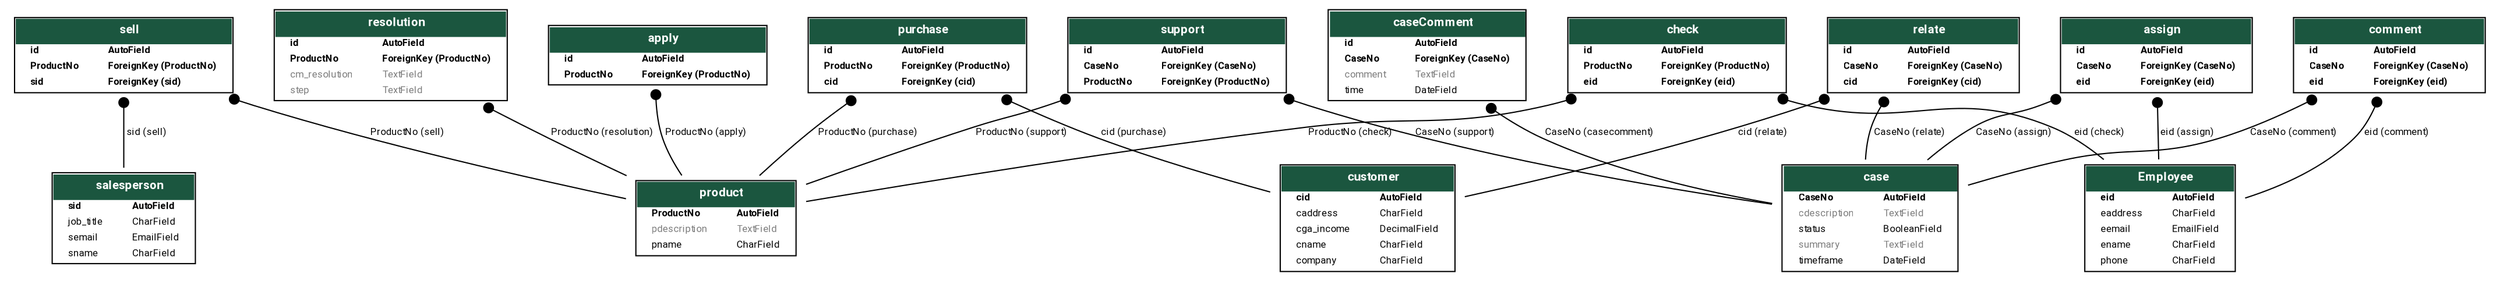 digraph model_graph {
  // Dotfile by Django-Extensions graph_models
  // Created: 2020-04-22 19:48
  // Cli Options: test_app

  fontname = "Roboto"
  fontsize = 8
  splines  = true

  node [
    fontname = "Roboto"
    fontsize = 8
    shape = "plaintext"
  ]

  edge [
    fontname = "Roboto"
    fontsize = 8
  ]

  // Labels


  test_app_models_product [label=<
    <TABLE BGCOLOR="white" BORDER="1" CELLBORDER="0" CELLSPACING="0">
    <TR><TD COLSPAN="2" CELLPADDING="5" ALIGN="CENTER" BGCOLOR="#1b563f">
    <FONT FACE="Roboto" COLOR="white" POINT-SIZE="10"><B>
    product
    </B></FONT></TD></TR>
  
  
    <TR><TD ALIGN="LEFT" BORDER="0">
    <FONT FACE="Roboto"><B>ProductNo</B></FONT>
    </TD><TD ALIGN="LEFT">
    <FONT FACE="Roboto"><B>AutoField</B></FONT>
    </TD></TR>
  
  
  
    <TR><TD ALIGN="LEFT" BORDER="0">
    <FONT COLOR="#7B7B7B" FACE="Roboto">pdescription</FONT>
    </TD><TD ALIGN="LEFT">
    <FONT COLOR="#7B7B7B" FACE="Roboto">TextField</FONT>
    </TD></TR>
  
  
  
    <TR><TD ALIGN="LEFT" BORDER="0">
    <FONT FACE="Roboto">pname</FONT>
    </TD><TD ALIGN="LEFT">
    <FONT FACE="Roboto">CharField</FONT>
    </TD></TR>
  
  
    </TABLE>
    >]

  test_app_models_customer [label=<
    <TABLE BGCOLOR="white" BORDER="1" CELLBORDER="0" CELLSPACING="0">
    <TR><TD COLSPAN="2" CELLPADDING="5" ALIGN="CENTER" BGCOLOR="#1b563f">
    <FONT FACE="Roboto" COLOR="white" POINT-SIZE="10"><B>
    customer
    </B></FONT></TD></TR>
  
  
    <TR><TD ALIGN="LEFT" BORDER="0">
    <FONT FACE="Roboto"><B>cid</B></FONT>
    </TD><TD ALIGN="LEFT">
    <FONT FACE="Roboto"><B>AutoField</B></FONT>
    </TD></TR>
  
  
  
    <TR><TD ALIGN="LEFT" BORDER="0">
    <FONT FACE="Roboto">caddress</FONT>
    </TD><TD ALIGN="LEFT">
    <FONT FACE="Roboto">CharField</FONT>
    </TD></TR>
  
  
  
    <TR><TD ALIGN="LEFT" BORDER="0">
    <FONT FACE="Roboto">cga_income</FONT>
    </TD><TD ALIGN="LEFT">
    <FONT FACE="Roboto">DecimalField</FONT>
    </TD></TR>
  
  
  
    <TR><TD ALIGN="LEFT" BORDER="0">
    <FONT FACE="Roboto">cname</FONT>
    </TD><TD ALIGN="LEFT">
    <FONT FACE="Roboto">CharField</FONT>
    </TD></TR>
  
  
  
    <TR><TD ALIGN="LEFT" BORDER="0">
    <FONT FACE="Roboto">company</FONT>
    </TD><TD ALIGN="LEFT">
    <FONT FACE="Roboto">CharField</FONT>
    </TD></TR>
  
  
    </TABLE>
    >]

  test_app_models_case [label=<
    <TABLE BGCOLOR="white" BORDER="1" CELLBORDER="0" CELLSPACING="0">
    <TR><TD COLSPAN="2" CELLPADDING="5" ALIGN="CENTER" BGCOLOR="#1b563f">
    <FONT FACE="Roboto" COLOR="white" POINT-SIZE="10"><B>
    case
    </B></FONT></TD></TR>
  
  
    <TR><TD ALIGN="LEFT" BORDER="0">
    <FONT FACE="Roboto"><B>CaseNo</B></FONT>
    </TD><TD ALIGN="LEFT">
    <FONT FACE="Roboto"><B>AutoField</B></FONT>
    </TD></TR>
  
  
  
    <TR><TD ALIGN="LEFT" BORDER="0">
    <FONT COLOR="#7B7B7B" FACE="Roboto">cdescription</FONT>
    </TD><TD ALIGN="LEFT">
    <FONT COLOR="#7B7B7B" FACE="Roboto">TextField</FONT>
    </TD></TR>
  
  
  
    <TR><TD ALIGN="LEFT" BORDER="0">
    <FONT FACE="Roboto">status</FONT>
    </TD><TD ALIGN="LEFT">
    <FONT FACE="Roboto">BooleanField</FONT>
    </TD></TR>
  
  
  
    <TR><TD ALIGN="LEFT" BORDER="0">
    <FONT COLOR="#7B7B7B" FACE="Roboto">summary</FONT>
    </TD><TD ALIGN="LEFT">
    <FONT COLOR="#7B7B7B" FACE="Roboto">TextField</FONT>
    </TD></TR>
  
  
  
    <TR><TD ALIGN="LEFT" BORDER="0">
    <FONT FACE="Roboto">timeframe</FONT>
    </TD><TD ALIGN="LEFT">
    <FONT FACE="Roboto">DateField</FONT>
    </TD></TR>
  
  
    </TABLE>
    >]

  test_app_models_salesperson [label=<
    <TABLE BGCOLOR="white" BORDER="1" CELLBORDER="0" CELLSPACING="0">
    <TR><TD COLSPAN="2" CELLPADDING="5" ALIGN="CENTER" BGCOLOR="#1b563f">
    <FONT FACE="Roboto" COLOR="white" POINT-SIZE="10"><B>
    salesperson
    </B></FONT></TD></TR>
  
  
    <TR><TD ALIGN="LEFT" BORDER="0">
    <FONT FACE="Roboto"><B>sid</B></FONT>
    </TD><TD ALIGN="LEFT">
    <FONT FACE="Roboto"><B>AutoField</B></FONT>
    </TD></TR>
  
  
  
    <TR><TD ALIGN="LEFT" BORDER="0">
    <FONT FACE="Roboto">job_title</FONT>
    </TD><TD ALIGN="LEFT">
    <FONT FACE="Roboto">CharField</FONT>
    </TD></TR>
  
  
  
    <TR><TD ALIGN="LEFT" BORDER="0">
    <FONT FACE="Roboto">semail</FONT>
    </TD><TD ALIGN="LEFT">
    <FONT FACE="Roboto">EmailField</FONT>
    </TD></TR>
  
  
  
    <TR><TD ALIGN="LEFT" BORDER="0">
    <FONT FACE="Roboto">sname</FONT>
    </TD><TD ALIGN="LEFT">
    <FONT FACE="Roboto">CharField</FONT>
    </TD></TR>
  
  
    </TABLE>
    >]

  test_app_models_Employee [label=<
    <TABLE BGCOLOR="white" BORDER="1" CELLBORDER="0" CELLSPACING="0">
    <TR><TD COLSPAN="2" CELLPADDING="5" ALIGN="CENTER" BGCOLOR="#1b563f">
    <FONT FACE="Roboto" COLOR="white" POINT-SIZE="10"><B>
    Employee
    </B></FONT></TD></TR>
  
  
    <TR><TD ALIGN="LEFT" BORDER="0">
    <FONT FACE="Roboto"><B>eid</B></FONT>
    </TD><TD ALIGN="LEFT">
    <FONT FACE="Roboto"><B>AutoField</B></FONT>
    </TD></TR>
  
  
  
    <TR><TD ALIGN="LEFT" BORDER="0">
    <FONT FACE="Roboto">eaddress</FONT>
    </TD><TD ALIGN="LEFT">
    <FONT FACE="Roboto">CharField</FONT>
    </TD></TR>
  
  
  
    <TR><TD ALIGN="LEFT" BORDER="0">
    <FONT FACE="Roboto">eemail</FONT>
    </TD><TD ALIGN="LEFT">
    <FONT FACE="Roboto">EmailField</FONT>
    </TD></TR>
  
  
  
    <TR><TD ALIGN="LEFT" BORDER="0">
    <FONT FACE="Roboto">ename</FONT>
    </TD><TD ALIGN="LEFT">
    <FONT FACE="Roboto">CharField</FONT>
    </TD></TR>
  
  
  
    <TR><TD ALIGN="LEFT" BORDER="0">
    <FONT FACE="Roboto">phone</FONT>
    </TD><TD ALIGN="LEFT">
    <FONT FACE="Roboto">CharField</FONT>
    </TD></TR>
  
  
    </TABLE>
    >]

  test_app_models_resolution [label=<
    <TABLE BGCOLOR="white" BORDER="1" CELLBORDER="0" CELLSPACING="0">
    <TR><TD COLSPAN="2" CELLPADDING="5" ALIGN="CENTER" BGCOLOR="#1b563f">
    <FONT FACE="Roboto" COLOR="white" POINT-SIZE="10"><B>
    resolution
    </B></FONT></TD></TR>
  
  
    <TR><TD ALIGN="LEFT" BORDER="0">
    <FONT FACE="Roboto"><B>id</B></FONT>
    </TD><TD ALIGN="LEFT">
    <FONT FACE="Roboto"><B>AutoField</B></FONT>
    </TD></TR>
  
  
  
    <TR><TD ALIGN="LEFT" BORDER="0">
    <FONT FACE="Roboto"><B>ProductNo</B></FONT>
    </TD><TD ALIGN="LEFT">
    <FONT FACE="Roboto"><B>ForeignKey (ProductNo)</B></FONT>
    </TD></TR>
  
  
  
    <TR><TD ALIGN="LEFT" BORDER="0">
    <FONT COLOR="#7B7B7B" FACE="Roboto">cm_resolution</FONT>
    </TD><TD ALIGN="LEFT">
    <FONT COLOR="#7B7B7B" FACE="Roboto">TextField</FONT>
    </TD></TR>
  
  
  
    <TR><TD ALIGN="LEFT" BORDER="0">
    <FONT COLOR="#7B7B7B" FACE="Roboto">step</FONT>
    </TD><TD ALIGN="LEFT">
    <FONT COLOR="#7B7B7B" FACE="Roboto">TextField</FONT>
    </TD></TR>
  
  
    </TABLE>
    >]

  test_app_models_caseComment [label=<
    <TABLE BGCOLOR="white" BORDER="1" CELLBORDER="0" CELLSPACING="0">
    <TR><TD COLSPAN="2" CELLPADDING="5" ALIGN="CENTER" BGCOLOR="#1b563f">
    <FONT FACE="Roboto" COLOR="white" POINT-SIZE="10"><B>
    caseComment
    </B></FONT></TD></TR>
  
  
    <TR><TD ALIGN="LEFT" BORDER="0">
    <FONT FACE="Roboto"><B>id</B></FONT>
    </TD><TD ALIGN="LEFT">
    <FONT FACE="Roboto"><B>AutoField</B></FONT>
    </TD></TR>
  
  
  
    <TR><TD ALIGN="LEFT" BORDER="0">
    <FONT FACE="Roboto"><B>CaseNo</B></FONT>
    </TD><TD ALIGN="LEFT">
    <FONT FACE="Roboto"><B>ForeignKey (CaseNo)</B></FONT>
    </TD></TR>
  
  
  
    <TR><TD ALIGN="LEFT" BORDER="0">
    <FONT COLOR="#7B7B7B" FACE="Roboto">comment</FONT>
    </TD><TD ALIGN="LEFT">
    <FONT COLOR="#7B7B7B" FACE="Roboto">TextField</FONT>
    </TD></TR>
  
  
  
    <TR><TD ALIGN="LEFT" BORDER="0">
    <FONT FACE="Roboto">time</FONT>
    </TD><TD ALIGN="LEFT">
    <FONT FACE="Roboto">DateField</FONT>
    </TD></TR>
  
  
    </TABLE>
    >]

  test_app_models_purchase [label=<
    <TABLE BGCOLOR="white" BORDER="1" CELLBORDER="0" CELLSPACING="0">
    <TR><TD COLSPAN="2" CELLPADDING="5" ALIGN="CENTER" BGCOLOR="#1b563f">
    <FONT FACE="Roboto" COLOR="white" POINT-SIZE="10"><B>
    purchase
    </B></FONT></TD></TR>
  
  
    <TR><TD ALIGN="LEFT" BORDER="0">
    <FONT FACE="Roboto"><B>id</B></FONT>
    </TD><TD ALIGN="LEFT">
    <FONT FACE="Roboto"><B>AutoField</B></FONT>
    </TD></TR>
  
  
  
    <TR><TD ALIGN="LEFT" BORDER="0">
    <FONT FACE="Roboto"><B>ProductNo</B></FONT>
    </TD><TD ALIGN="LEFT">
    <FONT FACE="Roboto"><B>ForeignKey (ProductNo)</B></FONT>
    </TD></TR>
  
  
  
    <TR><TD ALIGN="LEFT" BORDER="0">
    <FONT FACE="Roboto"><B>cid</B></FONT>
    </TD><TD ALIGN="LEFT">
    <FONT FACE="Roboto"><B>ForeignKey (cid)</B></FONT>
    </TD></TR>
  
  
    </TABLE>
    >]

  test_app_models_relate [label=<
    <TABLE BGCOLOR="white" BORDER="1" CELLBORDER="0" CELLSPACING="0">
    <TR><TD COLSPAN="2" CELLPADDING="5" ALIGN="CENTER" BGCOLOR="#1b563f">
    <FONT FACE="Roboto" COLOR="white" POINT-SIZE="10"><B>
    relate
    </B></FONT></TD></TR>
  
  
    <TR><TD ALIGN="LEFT" BORDER="0">
    <FONT FACE="Roboto"><B>id</B></FONT>
    </TD><TD ALIGN="LEFT">
    <FONT FACE="Roboto"><B>AutoField</B></FONT>
    </TD></TR>
  
  
  
    <TR><TD ALIGN="LEFT" BORDER="0">
    <FONT FACE="Roboto"><B>CaseNo</B></FONT>
    </TD><TD ALIGN="LEFT">
    <FONT FACE="Roboto"><B>ForeignKey (CaseNo)</B></FONT>
    </TD></TR>
  
  
  
    <TR><TD ALIGN="LEFT" BORDER="0">
    <FONT FACE="Roboto"><B>cid</B></FONT>
    </TD><TD ALIGN="LEFT">
    <FONT FACE="Roboto"><B>ForeignKey (cid)</B></FONT>
    </TD></TR>
  
  
    </TABLE>
    >]

  test_app_models_support [label=<
    <TABLE BGCOLOR="white" BORDER="1" CELLBORDER="0" CELLSPACING="0">
    <TR><TD COLSPAN="2" CELLPADDING="5" ALIGN="CENTER" BGCOLOR="#1b563f">
    <FONT FACE="Roboto" COLOR="white" POINT-SIZE="10"><B>
    support
    </B></FONT></TD></TR>
  
  
    <TR><TD ALIGN="LEFT" BORDER="0">
    <FONT FACE="Roboto"><B>id</B></FONT>
    </TD><TD ALIGN="LEFT">
    <FONT FACE="Roboto"><B>AutoField</B></FONT>
    </TD></TR>
  
  
  
    <TR><TD ALIGN="LEFT" BORDER="0">
    <FONT FACE="Roboto"><B>CaseNo</B></FONT>
    </TD><TD ALIGN="LEFT">
    <FONT FACE="Roboto"><B>ForeignKey (CaseNo)</B></FONT>
    </TD></TR>
  
  
  
    <TR><TD ALIGN="LEFT" BORDER="0">
    <FONT FACE="Roboto"><B>ProductNo</B></FONT>
    </TD><TD ALIGN="LEFT">
    <FONT FACE="Roboto"><B>ForeignKey (ProductNo)</B></FONT>
    </TD></TR>
  
  
    </TABLE>
    >]

  test_app_models_assign [label=<
    <TABLE BGCOLOR="white" BORDER="1" CELLBORDER="0" CELLSPACING="0">
    <TR><TD COLSPAN="2" CELLPADDING="5" ALIGN="CENTER" BGCOLOR="#1b563f">
    <FONT FACE="Roboto" COLOR="white" POINT-SIZE="10"><B>
    assign
    </B></FONT></TD></TR>
  
  
    <TR><TD ALIGN="LEFT" BORDER="0">
    <FONT FACE="Roboto"><B>id</B></FONT>
    </TD><TD ALIGN="LEFT">
    <FONT FACE="Roboto"><B>AutoField</B></FONT>
    </TD></TR>
  
  
  
    <TR><TD ALIGN="LEFT" BORDER="0">
    <FONT FACE="Roboto"><B>CaseNo</B></FONT>
    </TD><TD ALIGN="LEFT">
    <FONT FACE="Roboto"><B>ForeignKey (CaseNo)</B></FONT>
    </TD></TR>
  
  
  
    <TR><TD ALIGN="LEFT" BORDER="0">
    <FONT FACE="Roboto"><B>eid</B></FONT>
    </TD><TD ALIGN="LEFT">
    <FONT FACE="Roboto"><B>ForeignKey (eid)</B></FONT>
    </TD></TR>
  
  
    </TABLE>
    >]

  test_app_models_comment [label=<
    <TABLE BGCOLOR="white" BORDER="1" CELLBORDER="0" CELLSPACING="0">
    <TR><TD COLSPAN="2" CELLPADDING="5" ALIGN="CENTER" BGCOLOR="#1b563f">
    <FONT FACE="Roboto" COLOR="white" POINT-SIZE="10"><B>
    comment
    </B></FONT></TD></TR>
  
  
    <TR><TD ALIGN="LEFT" BORDER="0">
    <FONT FACE="Roboto"><B>id</B></FONT>
    </TD><TD ALIGN="LEFT">
    <FONT FACE="Roboto"><B>AutoField</B></FONT>
    </TD></TR>
  
  
  
    <TR><TD ALIGN="LEFT" BORDER="0">
    <FONT FACE="Roboto"><B>CaseNo</B></FONT>
    </TD><TD ALIGN="LEFT">
    <FONT FACE="Roboto"><B>ForeignKey (CaseNo)</B></FONT>
    </TD></TR>
  
  
  
    <TR><TD ALIGN="LEFT" BORDER="0">
    <FONT FACE="Roboto"><B>eid</B></FONT>
    </TD><TD ALIGN="LEFT">
    <FONT FACE="Roboto"><B>ForeignKey (eid)</B></FONT>
    </TD></TR>
  
  
    </TABLE>
    >]

  test_app_models_sell [label=<
    <TABLE BGCOLOR="white" BORDER="1" CELLBORDER="0" CELLSPACING="0">
    <TR><TD COLSPAN="2" CELLPADDING="5" ALIGN="CENTER" BGCOLOR="#1b563f">
    <FONT FACE="Roboto" COLOR="white" POINT-SIZE="10"><B>
    sell
    </B></FONT></TD></TR>
  
  
    <TR><TD ALIGN="LEFT" BORDER="0">
    <FONT FACE="Roboto"><B>id</B></FONT>
    </TD><TD ALIGN="LEFT">
    <FONT FACE="Roboto"><B>AutoField</B></FONT>
    </TD></TR>
  
  
  
    <TR><TD ALIGN="LEFT" BORDER="0">
    <FONT FACE="Roboto"><B>ProductNo</B></FONT>
    </TD><TD ALIGN="LEFT">
    <FONT FACE="Roboto"><B>ForeignKey (ProductNo)</B></FONT>
    </TD></TR>
  
  
  
    <TR><TD ALIGN="LEFT" BORDER="0">
    <FONT FACE="Roboto"><B>sid</B></FONT>
    </TD><TD ALIGN="LEFT">
    <FONT FACE="Roboto"><B>ForeignKey (sid)</B></FONT>
    </TD></TR>
  
  
    </TABLE>
    >]

  test_app_models_apply [label=<
    <TABLE BGCOLOR="white" BORDER="1" CELLBORDER="0" CELLSPACING="0">
    <TR><TD COLSPAN="2" CELLPADDING="5" ALIGN="CENTER" BGCOLOR="#1b563f">
    <FONT FACE="Roboto" COLOR="white" POINT-SIZE="10"><B>
    apply
    </B></FONT></TD></TR>
  
  
    <TR><TD ALIGN="LEFT" BORDER="0">
    <FONT FACE="Roboto"><B>id</B></FONT>
    </TD><TD ALIGN="LEFT">
    <FONT FACE="Roboto"><B>AutoField</B></FONT>
    </TD></TR>
  
  
  
    <TR><TD ALIGN="LEFT" BORDER="0">
    <FONT FACE="Roboto"><B>ProductNo</B></FONT>
    </TD><TD ALIGN="LEFT">
    <FONT FACE="Roboto"><B>ForeignKey (ProductNo)</B></FONT>
    </TD></TR>
  
  
    </TABLE>
    >]

  test_app_models_check [label=<
    <TABLE BGCOLOR="white" BORDER="1" CELLBORDER="0" CELLSPACING="0">
    <TR><TD COLSPAN="2" CELLPADDING="5" ALIGN="CENTER" BGCOLOR="#1b563f">
    <FONT FACE="Roboto" COLOR="white" POINT-SIZE="10"><B>
    check
    </B></FONT></TD></TR>
  
  
    <TR><TD ALIGN="LEFT" BORDER="0">
    <FONT FACE="Roboto"><B>id</B></FONT>
    </TD><TD ALIGN="LEFT">
    <FONT FACE="Roboto"><B>AutoField</B></FONT>
    </TD></TR>
  
  
  
    <TR><TD ALIGN="LEFT" BORDER="0">
    <FONT FACE="Roboto"><B>ProductNo</B></FONT>
    </TD><TD ALIGN="LEFT">
    <FONT FACE="Roboto"><B>ForeignKey (ProductNo)</B></FONT>
    </TD></TR>
  
  
  
    <TR><TD ALIGN="LEFT" BORDER="0">
    <FONT FACE="Roboto"><B>eid</B></FONT>
    </TD><TD ALIGN="LEFT">
    <FONT FACE="Roboto"><B>ForeignKey (eid)</B></FONT>
    </TD></TR>
  
  
    </TABLE>
    >]




  // Relations

  test_app_models_resolution -> test_app_models_product
  [label=" ProductNo (resolution)"] [arrowhead=none, arrowtail=dot, dir=both];

  test_app_models_caseComment -> test_app_models_case
  [label=" CaseNo (casecomment)"] [arrowhead=none, arrowtail=dot, dir=both];

  test_app_models_purchase -> test_app_models_product
  [label=" ProductNo (purchase)"] [arrowhead=none, arrowtail=dot, dir=both];

  test_app_models_purchase -> test_app_models_customer
  [label=" cid (purchase)"] [arrowhead=none, arrowtail=dot, dir=both];

  test_app_models_relate -> test_app_models_customer
  [label=" cid (relate)"] [arrowhead=none, arrowtail=dot, dir=both];

  test_app_models_relate -> test_app_models_case
  [label=" CaseNo (relate)"] [arrowhead=none, arrowtail=dot, dir=both];

  test_app_models_support -> test_app_models_product
  [label=" ProductNo (support)"] [arrowhead=none, arrowtail=dot, dir=both];

  test_app_models_support -> test_app_models_case
  [label=" CaseNo (support)"] [arrowhead=none, arrowtail=dot, dir=both];

  test_app_models_assign -> test_app_models_case
  [label=" CaseNo (assign)"] [arrowhead=none, arrowtail=dot, dir=both];

  test_app_models_assign -> test_app_models_Employee
  [label=" eid (assign)"] [arrowhead=none, arrowtail=dot, dir=both];

  test_app_models_comment -> test_app_models_Employee
  [label=" eid (comment)"] [arrowhead=none, arrowtail=dot, dir=both];

  test_app_models_comment -> test_app_models_case
  [label=" CaseNo (comment)"] [arrowhead=none, arrowtail=dot, dir=both];

  test_app_models_sell -> test_app_models_product
  [label=" ProductNo (sell)"] [arrowhead=none, arrowtail=dot, dir=both];

  test_app_models_sell -> test_app_models_salesperson
  [label=" sid (sell)"] [arrowhead=none, arrowtail=dot, dir=both];

  test_app_models_apply -> test_app_models_product
  [label=" ProductNo (apply)"] [arrowhead=none, arrowtail=dot, dir=both];

  test_app_models_check -> test_app_models_product
  [label=" ProductNo (check)"] [arrowhead=none, arrowtail=dot, dir=both];

  test_app_models_check -> test_app_models_Employee
  [label=" eid (check)"] [arrowhead=none, arrowtail=dot, dir=both];


}
